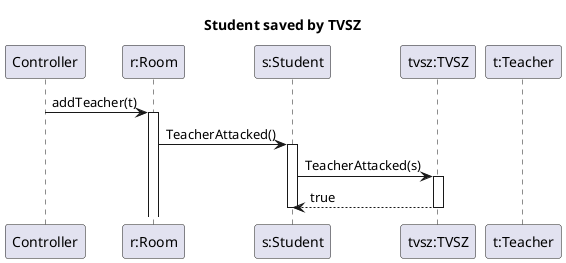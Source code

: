 @startuml hms

title Student saved by TVSZ
participant "Controller" as c
participant "r:Room" as r
participant "s:Student" as s
participant "tvsz:TVSZ" as t
participant "t:Teacher"

c -> r : addTeacher(t)
activate r
r -> s : TeacherAttacked()
activate s
s -> t : TeacherAttacked(s)
activate t
t --> s : true
deactivate t

deactivate s